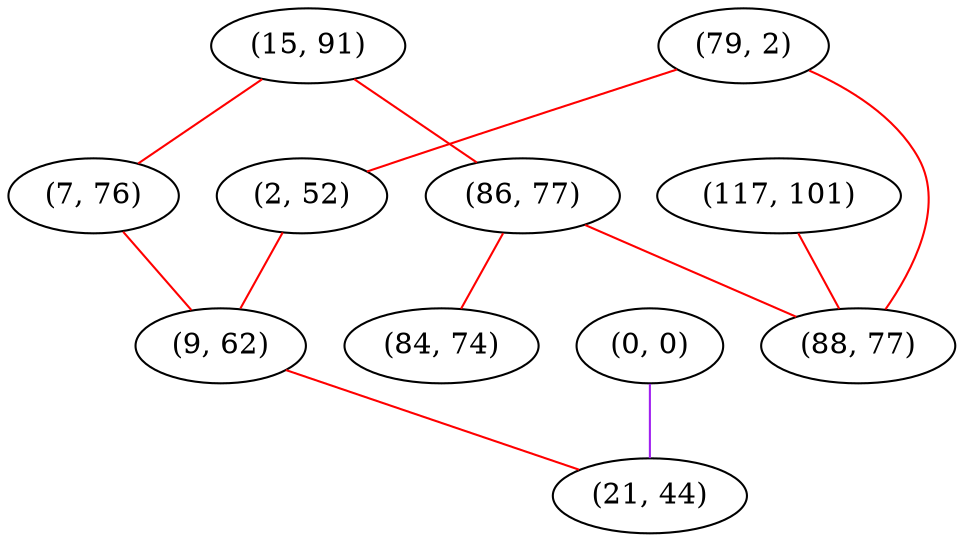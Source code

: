 graph "" {
"(15, 91)";
"(0, 0)";
"(79, 2)";
"(86, 77)";
"(7, 76)";
"(2, 52)";
"(84, 74)";
"(9, 62)";
"(117, 101)";
"(88, 77)";
"(21, 44)";
"(15, 91)" -- "(7, 76)"  [color=red, key=0, weight=1];
"(15, 91)" -- "(86, 77)"  [color=red, key=0, weight=1];
"(0, 0)" -- "(21, 44)"  [color=purple, key=0, weight=4];
"(79, 2)" -- "(88, 77)"  [color=red, key=0, weight=1];
"(79, 2)" -- "(2, 52)"  [color=red, key=0, weight=1];
"(86, 77)" -- "(88, 77)"  [color=red, key=0, weight=1];
"(86, 77)" -- "(84, 74)"  [color=red, key=0, weight=1];
"(7, 76)" -- "(9, 62)"  [color=red, key=0, weight=1];
"(2, 52)" -- "(9, 62)"  [color=red, key=0, weight=1];
"(9, 62)" -- "(21, 44)"  [color=red, key=0, weight=1];
"(117, 101)" -- "(88, 77)"  [color=red, key=0, weight=1];
}
